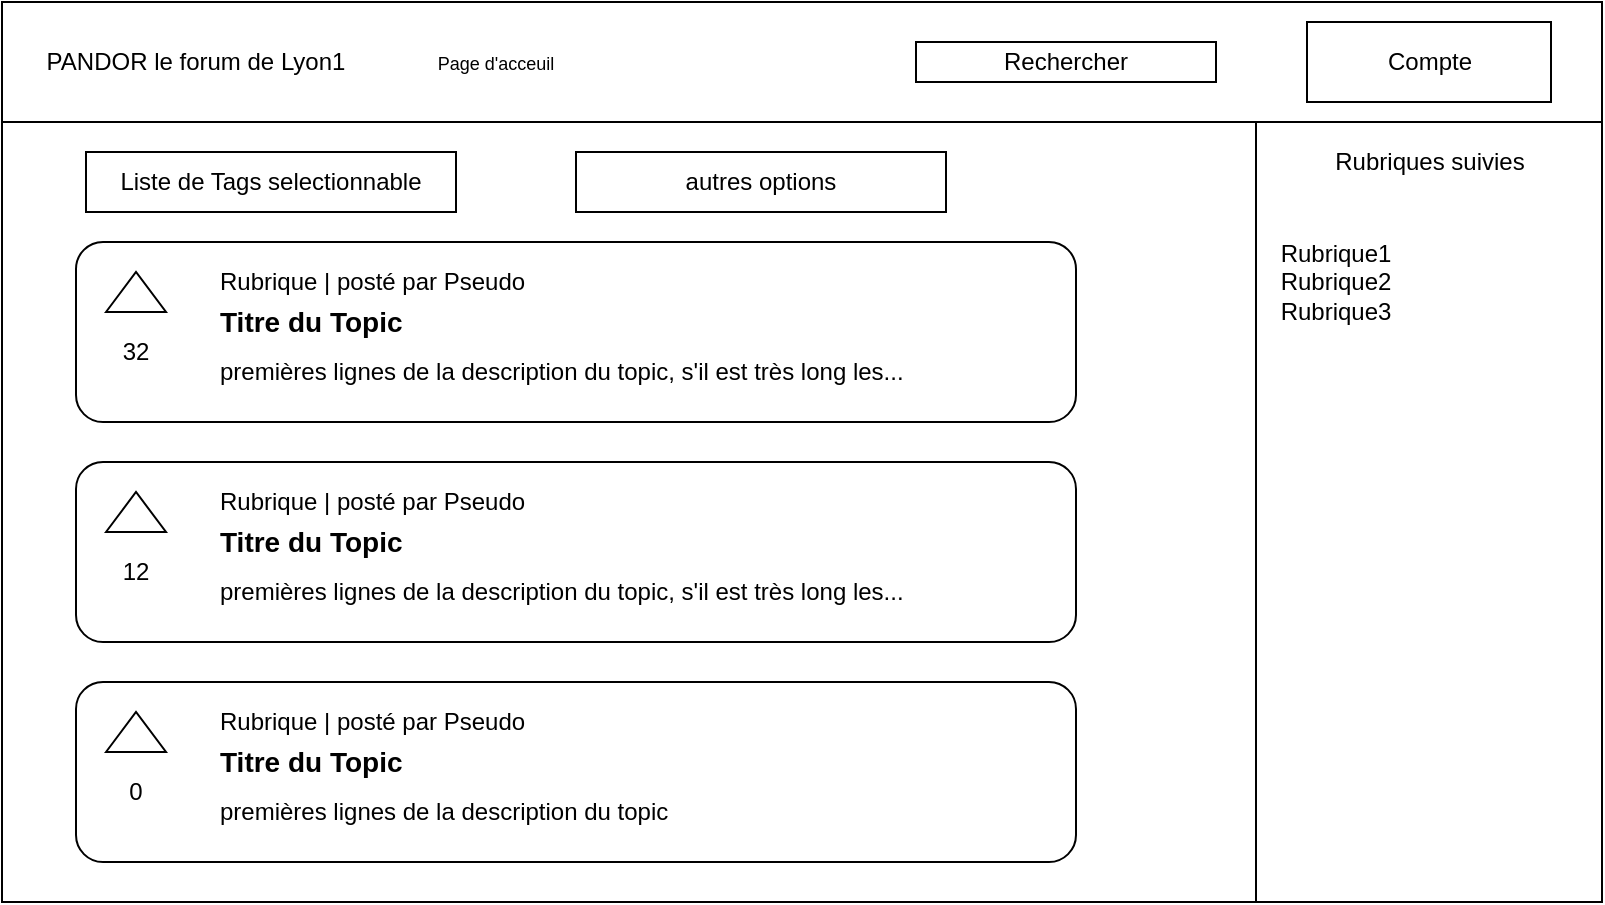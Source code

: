 <mxfile version="12.1.9" type="device" pages="1"><diagram id="28FNgDnM_gRr59W245X_" name="Page-1"><mxGraphModel dx="2048" dy="1155" grid="1" gridSize="10" guides="1" tooltips="1" connect="1" arrows="1" fold="1" page="1" pageScale="1" pageWidth="827" pageHeight="1169" math="0" shadow="0"><root><mxCell id="0"/><mxCell id="1" parent="0"/><mxCell id="D2XXCGRTDyWx17yXfcD3-3" value="" style="rounded=0;whiteSpace=wrap;html=1;" parent="1" vertex="1"><mxGeometry x="13" y="190" width="800" height="450" as="geometry"/></mxCell><mxCell id="D2XXCGRTDyWx17yXfcD3-4" value="" style="rounded=0;whiteSpace=wrap;html=1;" parent="1" vertex="1"><mxGeometry x="13" y="190" width="800" height="60" as="geometry"/></mxCell><mxCell id="D2XXCGRTDyWx17yXfcD3-5" value="PANDOR le forum de Lyon1" style="text;html=1;strokeColor=none;fillColor=none;align=center;verticalAlign=middle;whiteSpace=wrap;rounded=0;" parent="1" vertex="1"><mxGeometry x="20" y="210" width="180" height="20" as="geometry"/></mxCell><mxCell id="D2XXCGRTDyWx17yXfcD3-29" value="&lt;font style=&quot;font-size: 9px&quot;&gt;Page d'acceuil&lt;br&gt;&lt;/font&gt;" style="text;html=1;strokeColor=none;fillColor=none;align=center;verticalAlign=middle;whiteSpace=wrap;rounded=0;" parent="1" vertex="1"><mxGeometry x="190" y="210" width="140" height="20" as="geometry"/></mxCell><mxCell id="HmV-AGOYGxePIDhsGZAH-3" value="" style="rounded=0;whiteSpace=wrap;html=1;" vertex="1" parent="1"><mxGeometry x="640" y="250" width="173" height="390" as="geometry"/></mxCell><mxCell id="HmV-AGOYGxePIDhsGZAH-4" value="Rubriques suivies" style="text;html=1;strokeColor=none;fillColor=none;align=center;verticalAlign=middle;whiteSpace=wrap;rounded=0;" vertex="1" parent="1"><mxGeometry x="661.5" y="260" width="130" height="20" as="geometry"/></mxCell><mxCell id="HmV-AGOYGxePIDhsGZAH-5" value="&lt;div&gt;Rubrique1&lt;/div&gt;&lt;div&gt;Rubrique2&lt;/div&gt;&lt;div&gt;Rubrique3&lt;br&gt;&lt;/div&gt;" style="text;html=1;strokeColor=none;fillColor=none;align=center;verticalAlign=middle;whiteSpace=wrap;rounded=0;" vertex="1" parent="1"><mxGeometry x="650" y="290" width="60" height="80" as="geometry"/></mxCell><mxCell id="HmV-AGOYGxePIDhsGZAH-6" value="Compte" style="rounded=0;whiteSpace=wrap;html=1;" vertex="1" parent="1"><mxGeometry x="665.5" y="200" width="122" height="40" as="geometry"/></mxCell><mxCell id="HmV-AGOYGxePIDhsGZAH-7" value="Rechercher" style="rounded=0;whiteSpace=wrap;html=1;" vertex="1" parent="1"><mxGeometry x="470" y="210" width="150" height="20" as="geometry"/></mxCell><mxCell id="HmV-AGOYGxePIDhsGZAH-9" value="" style="rounded=1;whiteSpace=wrap;html=1;" vertex="1" parent="1"><mxGeometry x="50" y="310" width="500" height="90" as="geometry"/></mxCell><mxCell id="HmV-AGOYGxePIDhsGZAH-10" value="" style="triangle;whiteSpace=wrap;html=1;rotation=-90;" vertex="1" parent="1"><mxGeometry x="70" y="320" width="20" height="30" as="geometry"/></mxCell><mxCell id="HmV-AGOYGxePIDhsGZAH-11" value="32" style="text;html=1;strokeColor=none;fillColor=none;align=center;verticalAlign=middle;whiteSpace=wrap;rounded=0;direction=south;" vertex="1" parent="1"><mxGeometry x="70" y="360" width="20" height="10" as="geometry"/></mxCell><mxCell id="HmV-AGOYGxePIDhsGZAH-12" value="&lt;div align=&quot;left&quot;&gt;Rubrique | posté par Pseudo&lt;/div&gt;" style="text;html=1;strokeColor=none;fillColor=none;align=left;verticalAlign=middle;whiteSpace=wrap;rounded=0;" vertex="1" parent="1"><mxGeometry x="120" y="320" width="190" height="20" as="geometry"/></mxCell><mxCell id="HmV-AGOYGxePIDhsGZAH-13" value="&lt;div align=&quot;left&quot;&gt;&lt;font style=&quot;font-size: 14px&quot;&gt;&lt;b&gt;Titre du Topic&lt;/b&gt;&lt;/font&gt;&lt;/div&gt;" style="text;html=1;strokeColor=none;fillColor=none;align=left;verticalAlign=middle;whiteSpace=wrap;rounded=0;" vertex="1" parent="1"><mxGeometry x="120" y="340" width="150" height="20" as="geometry"/></mxCell><mxCell id="HmV-AGOYGxePIDhsGZAH-14" value="&lt;div align=&quot;left&quot;&gt;premières lignes de la description du topic, s'il est très long les...&lt;br&gt;&lt;/div&gt;" style="text;html=1;strokeColor=none;fillColor=none;align=left;verticalAlign=middle;whiteSpace=wrap;rounded=0;" vertex="1" parent="1"><mxGeometry x="120" y="360" width="390" height="30" as="geometry"/></mxCell><mxCell id="HmV-AGOYGxePIDhsGZAH-15" value="" style="rounded=1;whiteSpace=wrap;html=1;" vertex="1" parent="1"><mxGeometry x="50" y="420" width="500" height="90" as="geometry"/></mxCell><mxCell id="HmV-AGOYGxePIDhsGZAH-16" value="" style="triangle;whiteSpace=wrap;html=1;rotation=-90;" vertex="1" parent="1"><mxGeometry x="70" y="430" width="20" height="30" as="geometry"/></mxCell><mxCell id="HmV-AGOYGxePIDhsGZAH-17" value="12" style="text;html=1;strokeColor=none;fillColor=none;align=center;verticalAlign=middle;whiteSpace=wrap;rounded=0;direction=south;" vertex="1" parent="1"><mxGeometry x="70" y="470" width="20" height="10" as="geometry"/></mxCell><mxCell id="HmV-AGOYGxePIDhsGZAH-18" value="&lt;div align=&quot;left&quot;&gt;Rubrique | posté par Pseudo&lt;/div&gt;" style="text;html=1;strokeColor=none;fillColor=none;align=left;verticalAlign=middle;whiteSpace=wrap;rounded=0;" vertex="1" parent="1"><mxGeometry x="120" y="430" width="190" height="20" as="geometry"/></mxCell><mxCell id="HmV-AGOYGxePIDhsGZAH-19" value="&lt;div align=&quot;left&quot;&gt;&lt;font style=&quot;font-size: 14px&quot;&gt;&lt;b&gt;Titre du Topic&lt;/b&gt;&lt;/font&gt;&lt;/div&gt;" style="text;html=1;strokeColor=none;fillColor=none;align=left;verticalAlign=middle;whiteSpace=wrap;rounded=0;" vertex="1" parent="1"><mxGeometry x="120" y="450" width="150" height="20" as="geometry"/></mxCell><mxCell id="HmV-AGOYGxePIDhsGZAH-20" value="&lt;div align=&quot;left&quot;&gt;premières lignes de la description du topic, s'il est très long les...&lt;br&gt;&lt;/div&gt;" style="text;html=1;strokeColor=none;fillColor=none;align=left;verticalAlign=middle;whiteSpace=wrap;rounded=0;" vertex="1" parent="1"><mxGeometry x="120" y="470" width="390" height="30" as="geometry"/></mxCell><mxCell id="HmV-AGOYGxePIDhsGZAH-21" value="" style="rounded=1;whiteSpace=wrap;html=1;" vertex="1" parent="1"><mxGeometry x="50" y="530" width="500" height="90" as="geometry"/></mxCell><mxCell id="HmV-AGOYGxePIDhsGZAH-22" value="" style="triangle;whiteSpace=wrap;html=1;rotation=-90;" vertex="1" parent="1"><mxGeometry x="70" y="540" width="20" height="30" as="geometry"/></mxCell><mxCell id="HmV-AGOYGxePIDhsGZAH-23" value="0" style="text;html=1;strokeColor=none;fillColor=none;align=center;verticalAlign=middle;whiteSpace=wrap;rounded=0;direction=south;" vertex="1" parent="1"><mxGeometry x="70" y="580" width="20" height="10" as="geometry"/></mxCell><mxCell id="HmV-AGOYGxePIDhsGZAH-24" value="&lt;div align=&quot;left&quot;&gt;Rubrique | posté par Pseudo&lt;/div&gt;" style="text;html=1;strokeColor=none;fillColor=none;align=left;verticalAlign=middle;whiteSpace=wrap;rounded=0;" vertex="1" parent="1"><mxGeometry x="120" y="540" width="190" height="20" as="geometry"/></mxCell><mxCell id="HmV-AGOYGxePIDhsGZAH-25" value="&lt;div align=&quot;left&quot;&gt;&lt;font style=&quot;font-size: 14px&quot;&gt;&lt;b&gt;Titre du Topic&lt;/b&gt;&lt;/font&gt;&lt;/div&gt;" style="text;html=1;strokeColor=none;fillColor=none;align=left;verticalAlign=middle;whiteSpace=wrap;rounded=0;" vertex="1" parent="1"><mxGeometry x="120" y="560" width="150" height="20" as="geometry"/></mxCell><mxCell id="HmV-AGOYGxePIDhsGZAH-26" value="&lt;div align=&quot;left&quot;&gt;premières lignes de la description du topic&lt;/div&gt;" style="text;html=1;strokeColor=none;fillColor=none;align=left;verticalAlign=middle;whiteSpace=wrap;rounded=0;" vertex="1" parent="1"><mxGeometry x="120" y="580" width="390" height="30" as="geometry"/></mxCell><mxCell id="HmV-AGOYGxePIDhsGZAH-27" value="Liste de Tags selectionnable" style="rounded=0;whiteSpace=wrap;html=1;" vertex="1" parent="1"><mxGeometry x="55" y="265" width="185" height="30" as="geometry"/></mxCell><mxCell id="HmV-AGOYGxePIDhsGZAH-29" value="autres options" style="rounded=0;whiteSpace=wrap;html=1;" vertex="1" parent="1"><mxGeometry x="300" y="265" width="185" height="30" as="geometry"/></mxCell></root></mxGraphModel></diagram></mxfile>